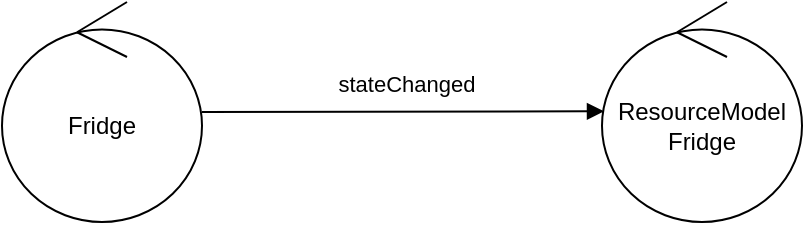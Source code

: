 <mxfile version="12.1.0" type="device" pages="1"><diagram id="JYTyOHGOhtkRoVSDCIXd" name="Page-1"><mxGraphModel dx="405" dy="431" grid="1" gridSize="10" guides="1" tooltips="1" connect="1" arrows="1" fold="1" page="1" pageScale="1" pageWidth="827" pageHeight="1169" math="0" shadow="0"><root><mxCell id="0"/><mxCell id="1" parent="0"/><mxCell id="s0b9L_krxAx5MLCL9W3s-2" value="Fridge" style="ellipse;shape=umlControl;whiteSpace=wrap;html=1;" vertex="1" parent="1"><mxGeometry x="220" y="340" width="100" height="110" as="geometry"/></mxCell><mxCell id="s0b9L_krxAx5MLCL9W3s-3" value="ResourceModel&lt;br&gt;Fridge" style="ellipse;shape=umlControl;whiteSpace=wrap;html=1;" vertex="1" parent="1"><mxGeometry x="520" y="340" width="100" height="110" as="geometry"/></mxCell><mxCell id="s0b9L_krxAx5MLCL9W3s-4" value="stateChanged" style="html=1;verticalAlign=bottom;endArrow=block;entryX=0.01;entryY=0.497;entryDx=0;entryDy=0;entryPerimeter=0;" edge="1" parent="1" source="s0b9L_krxAx5MLCL9W3s-2" target="s0b9L_krxAx5MLCL9W3s-3"><mxGeometry x="0.015" y="5" width="80" relative="1" as="geometry"><mxPoint x="320" y="395" as="sourcePoint"/><mxPoint x="400" y="395" as="targetPoint"/><mxPoint as="offset"/></mxGeometry></mxCell></root></mxGraphModel></diagram></mxfile>